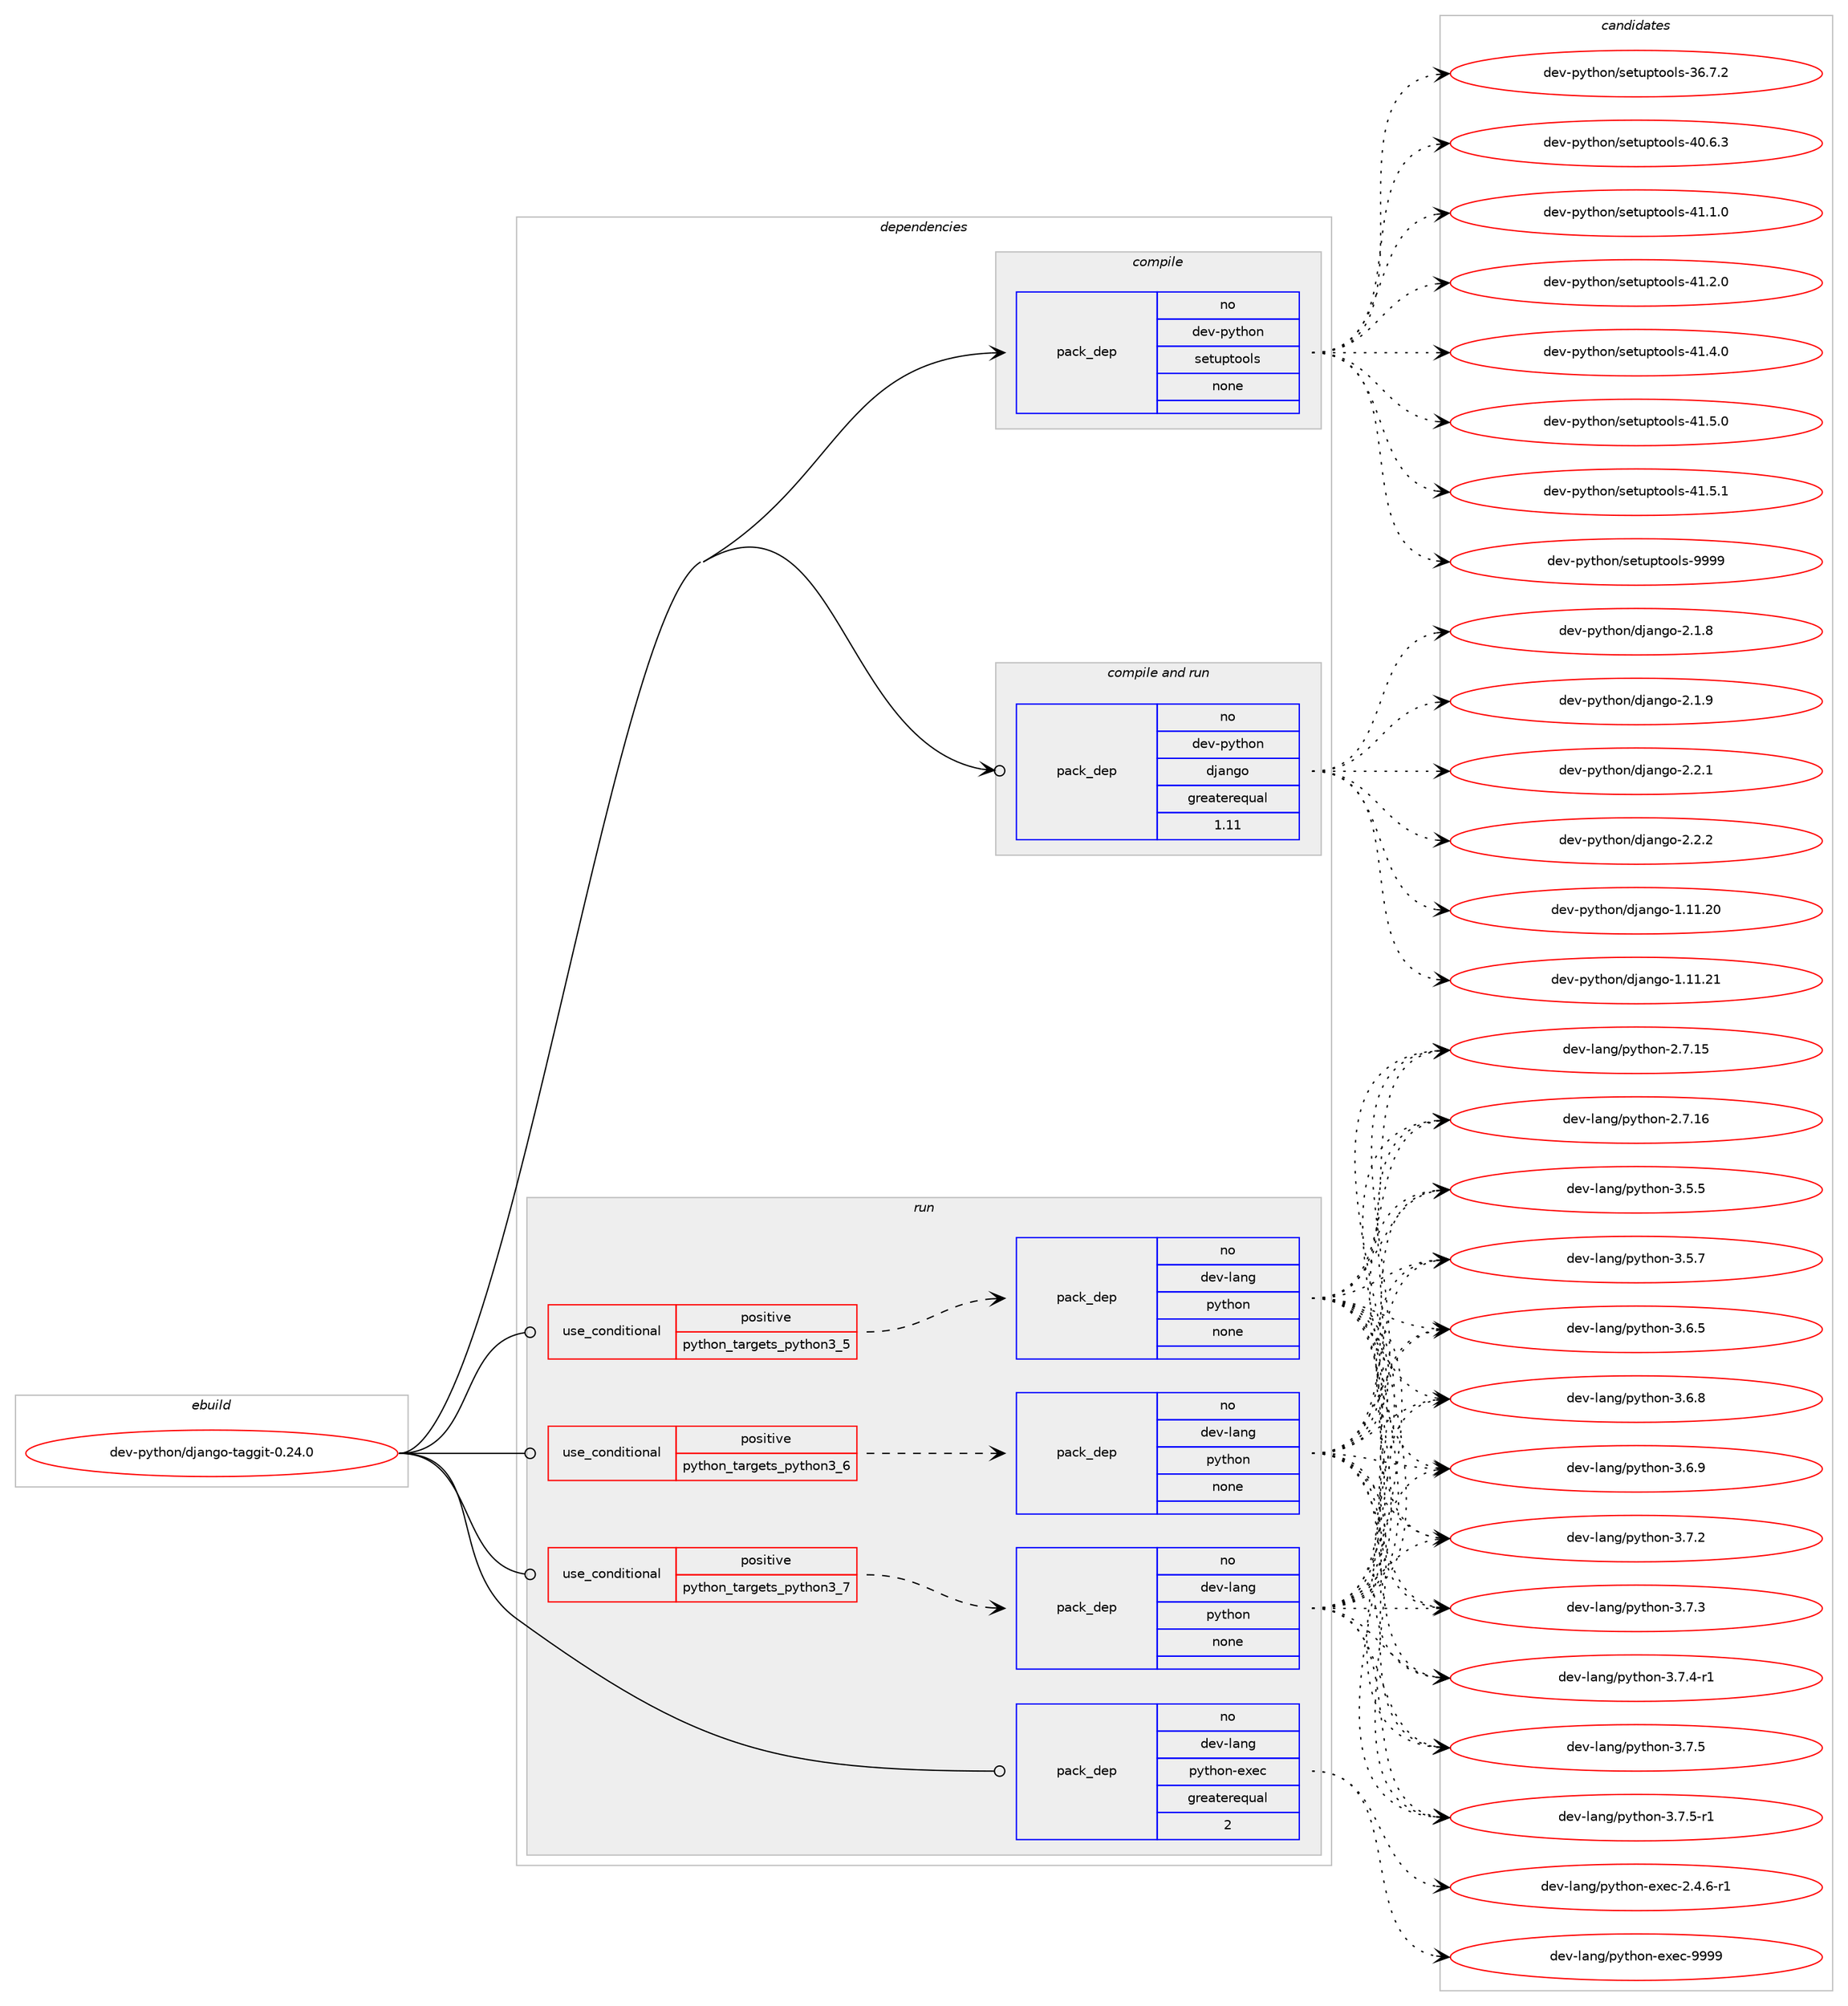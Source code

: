 digraph prolog {

# *************
# Graph options
# *************

newrank=true;
concentrate=true;
compound=true;
graph [rankdir=LR,fontname=Helvetica,fontsize=10,ranksep=1.5];#, ranksep=2.5, nodesep=0.2];
edge  [arrowhead=vee];
node  [fontname=Helvetica,fontsize=10];

# **********
# The ebuild
# **********

subgraph cluster_leftcol {
color=gray;
rank=same;
label=<<i>ebuild</i>>;
id [label="dev-python/django-taggit-0.24.0", color=red, width=4, href="../dev-python/django-taggit-0.24.0.svg"];
}

# ****************
# The dependencies
# ****************

subgraph cluster_midcol {
color=gray;
label=<<i>dependencies</i>>;
subgraph cluster_compile {
fillcolor="#eeeeee";
style=filled;
label=<<i>compile</i>>;
subgraph pack451781 {
dependency602197 [label=<<TABLE BORDER="0" CELLBORDER="1" CELLSPACING="0" CELLPADDING="4" WIDTH="220"><TR><TD ROWSPAN="6" CELLPADDING="30">pack_dep</TD></TR><TR><TD WIDTH="110">no</TD></TR><TR><TD>dev-python</TD></TR><TR><TD>setuptools</TD></TR><TR><TD>none</TD></TR><TR><TD></TD></TR></TABLE>>, shape=none, color=blue];
}
id:e -> dependency602197:w [weight=20,style="solid",arrowhead="vee"];
}
subgraph cluster_compileandrun {
fillcolor="#eeeeee";
style=filled;
label=<<i>compile and run</i>>;
subgraph pack451782 {
dependency602198 [label=<<TABLE BORDER="0" CELLBORDER="1" CELLSPACING="0" CELLPADDING="4" WIDTH="220"><TR><TD ROWSPAN="6" CELLPADDING="30">pack_dep</TD></TR><TR><TD WIDTH="110">no</TD></TR><TR><TD>dev-python</TD></TR><TR><TD>django</TD></TR><TR><TD>greaterequal</TD></TR><TR><TD>1.11</TD></TR></TABLE>>, shape=none, color=blue];
}
id:e -> dependency602198:w [weight=20,style="solid",arrowhead="odotvee"];
}
subgraph cluster_run {
fillcolor="#eeeeee";
style=filled;
label=<<i>run</i>>;
subgraph cond138622 {
dependency602199 [label=<<TABLE BORDER="0" CELLBORDER="1" CELLSPACING="0" CELLPADDING="4"><TR><TD ROWSPAN="3" CELLPADDING="10">use_conditional</TD></TR><TR><TD>positive</TD></TR><TR><TD>python_targets_python3_5</TD></TR></TABLE>>, shape=none, color=red];
subgraph pack451783 {
dependency602200 [label=<<TABLE BORDER="0" CELLBORDER="1" CELLSPACING="0" CELLPADDING="4" WIDTH="220"><TR><TD ROWSPAN="6" CELLPADDING="30">pack_dep</TD></TR><TR><TD WIDTH="110">no</TD></TR><TR><TD>dev-lang</TD></TR><TR><TD>python</TD></TR><TR><TD>none</TD></TR><TR><TD></TD></TR></TABLE>>, shape=none, color=blue];
}
dependency602199:e -> dependency602200:w [weight=20,style="dashed",arrowhead="vee"];
}
id:e -> dependency602199:w [weight=20,style="solid",arrowhead="odot"];
subgraph cond138623 {
dependency602201 [label=<<TABLE BORDER="0" CELLBORDER="1" CELLSPACING="0" CELLPADDING="4"><TR><TD ROWSPAN="3" CELLPADDING="10">use_conditional</TD></TR><TR><TD>positive</TD></TR><TR><TD>python_targets_python3_6</TD></TR></TABLE>>, shape=none, color=red];
subgraph pack451784 {
dependency602202 [label=<<TABLE BORDER="0" CELLBORDER="1" CELLSPACING="0" CELLPADDING="4" WIDTH="220"><TR><TD ROWSPAN="6" CELLPADDING="30">pack_dep</TD></TR><TR><TD WIDTH="110">no</TD></TR><TR><TD>dev-lang</TD></TR><TR><TD>python</TD></TR><TR><TD>none</TD></TR><TR><TD></TD></TR></TABLE>>, shape=none, color=blue];
}
dependency602201:e -> dependency602202:w [weight=20,style="dashed",arrowhead="vee"];
}
id:e -> dependency602201:w [weight=20,style="solid",arrowhead="odot"];
subgraph cond138624 {
dependency602203 [label=<<TABLE BORDER="0" CELLBORDER="1" CELLSPACING="0" CELLPADDING="4"><TR><TD ROWSPAN="3" CELLPADDING="10">use_conditional</TD></TR><TR><TD>positive</TD></TR><TR><TD>python_targets_python3_7</TD></TR></TABLE>>, shape=none, color=red];
subgraph pack451785 {
dependency602204 [label=<<TABLE BORDER="0" CELLBORDER="1" CELLSPACING="0" CELLPADDING="4" WIDTH="220"><TR><TD ROWSPAN="6" CELLPADDING="30">pack_dep</TD></TR><TR><TD WIDTH="110">no</TD></TR><TR><TD>dev-lang</TD></TR><TR><TD>python</TD></TR><TR><TD>none</TD></TR><TR><TD></TD></TR></TABLE>>, shape=none, color=blue];
}
dependency602203:e -> dependency602204:w [weight=20,style="dashed",arrowhead="vee"];
}
id:e -> dependency602203:w [weight=20,style="solid",arrowhead="odot"];
subgraph pack451786 {
dependency602205 [label=<<TABLE BORDER="0" CELLBORDER="1" CELLSPACING="0" CELLPADDING="4" WIDTH="220"><TR><TD ROWSPAN="6" CELLPADDING="30">pack_dep</TD></TR><TR><TD WIDTH="110">no</TD></TR><TR><TD>dev-lang</TD></TR><TR><TD>python-exec</TD></TR><TR><TD>greaterequal</TD></TR><TR><TD>2</TD></TR></TABLE>>, shape=none, color=blue];
}
id:e -> dependency602205:w [weight=20,style="solid",arrowhead="odot"];
}
}

# **************
# The candidates
# **************

subgraph cluster_choices {
rank=same;
color=gray;
label=<<i>candidates</i>>;

subgraph choice451781 {
color=black;
nodesep=1;
choice100101118451121211161041111104711510111611711211611111110811545515446554650 [label="dev-python/setuptools-36.7.2", color=red, width=4,href="../dev-python/setuptools-36.7.2.svg"];
choice100101118451121211161041111104711510111611711211611111110811545524846544651 [label="dev-python/setuptools-40.6.3", color=red, width=4,href="../dev-python/setuptools-40.6.3.svg"];
choice100101118451121211161041111104711510111611711211611111110811545524946494648 [label="dev-python/setuptools-41.1.0", color=red, width=4,href="../dev-python/setuptools-41.1.0.svg"];
choice100101118451121211161041111104711510111611711211611111110811545524946504648 [label="dev-python/setuptools-41.2.0", color=red, width=4,href="../dev-python/setuptools-41.2.0.svg"];
choice100101118451121211161041111104711510111611711211611111110811545524946524648 [label="dev-python/setuptools-41.4.0", color=red, width=4,href="../dev-python/setuptools-41.4.0.svg"];
choice100101118451121211161041111104711510111611711211611111110811545524946534648 [label="dev-python/setuptools-41.5.0", color=red, width=4,href="../dev-python/setuptools-41.5.0.svg"];
choice100101118451121211161041111104711510111611711211611111110811545524946534649 [label="dev-python/setuptools-41.5.1", color=red, width=4,href="../dev-python/setuptools-41.5.1.svg"];
choice10010111845112121116104111110471151011161171121161111111081154557575757 [label="dev-python/setuptools-9999", color=red, width=4,href="../dev-python/setuptools-9999.svg"];
dependency602197:e -> choice100101118451121211161041111104711510111611711211611111110811545515446554650:w [style=dotted,weight="100"];
dependency602197:e -> choice100101118451121211161041111104711510111611711211611111110811545524846544651:w [style=dotted,weight="100"];
dependency602197:e -> choice100101118451121211161041111104711510111611711211611111110811545524946494648:w [style=dotted,weight="100"];
dependency602197:e -> choice100101118451121211161041111104711510111611711211611111110811545524946504648:w [style=dotted,weight="100"];
dependency602197:e -> choice100101118451121211161041111104711510111611711211611111110811545524946524648:w [style=dotted,weight="100"];
dependency602197:e -> choice100101118451121211161041111104711510111611711211611111110811545524946534648:w [style=dotted,weight="100"];
dependency602197:e -> choice100101118451121211161041111104711510111611711211611111110811545524946534649:w [style=dotted,weight="100"];
dependency602197:e -> choice10010111845112121116104111110471151011161171121161111111081154557575757:w [style=dotted,weight="100"];
}
subgraph choice451782 {
color=black;
nodesep=1;
choice1001011184511212111610411111047100106971101031114549464949465048 [label="dev-python/django-1.11.20", color=red, width=4,href="../dev-python/django-1.11.20.svg"];
choice1001011184511212111610411111047100106971101031114549464949465049 [label="dev-python/django-1.11.21", color=red, width=4,href="../dev-python/django-1.11.21.svg"];
choice100101118451121211161041111104710010697110103111455046494656 [label="dev-python/django-2.1.8", color=red, width=4,href="../dev-python/django-2.1.8.svg"];
choice100101118451121211161041111104710010697110103111455046494657 [label="dev-python/django-2.1.9", color=red, width=4,href="../dev-python/django-2.1.9.svg"];
choice100101118451121211161041111104710010697110103111455046504649 [label="dev-python/django-2.2.1", color=red, width=4,href="../dev-python/django-2.2.1.svg"];
choice100101118451121211161041111104710010697110103111455046504650 [label="dev-python/django-2.2.2", color=red, width=4,href="../dev-python/django-2.2.2.svg"];
dependency602198:e -> choice1001011184511212111610411111047100106971101031114549464949465048:w [style=dotted,weight="100"];
dependency602198:e -> choice1001011184511212111610411111047100106971101031114549464949465049:w [style=dotted,weight="100"];
dependency602198:e -> choice100101118451121211161041111104710010697110103111455046494656:w [style=dotted,weight="100"];
dependency602198:e -> choice100101118451121211161041111104710010697110103111455046494657:w [style=dotted,weight="100"];
dependency602198:e -> choice100101118451121211161041111104710010697110103111455046504649:w [style=dotted,weight="100"];
dependency602198:e -> choice100101118451121211161041111104710010697110103111455046504650:w [style=dotted,weight="100"];
}
subgraph choice451783 {
color=black;
nodesep=1;
choice10010111845108971101034711212111610411111045504655464953 [label="dev-lang/python-2.7.15", color=red, width=4,href="../dev-lang/python-2.7.15.svg"];
choice10010111845108971101034711212111610411111045504655464954 [label="dev-lang/python-2.7.16", color=red, width=4,href="../dev-lang/python-2.7.16.svg"];
choice100101118451089711010347112121116104111110455146534653 [label="dev-lang/python-3.5.5", color=red, width=4,href="../dev-lang/python-3.5.5.svg"];
choice100101118451089711010347112121116104111110455146534655 [label="dev-lang/python-3.5.7", color=red, width=4,href="../dev-lang/python-3.5.7.svg"];
choice100101118451089711010347112121116104111110455146544653 [label="dev-lang/python-3.6.5", color=red, width=4,href="../dev-lang/python-3.6.5.svg"];
choice100101118451089711010347112121116104111110455146544656 [label="dev-lang/python-3.6.8", color=red, width=4,href="../dev-lang/python-3.6.8.svg"];
choice100101118451089711010347112121116104111110455146544657 [label="dev-lang/python-3.6.9", color=red, width=4,href="../dev-lang/python-3.6.9.svg"];
choice100101118451089711010347112121116104111110455146554650 [label="dev-lang/python-3.7.2", color=red, width=4,href="../dev-lang/python-3.7.2.svg"];
choice100101118451089711010347112121116104111110455146554651 [label="dev-lang/python-3.7.3", color=red, width=4,href="../dev-lang/python-3.7.3.svg"];
choice1001011184510897110103471121211161041111104551465546524511449 [label="dev-lang/python-3.7.4-r1", color=red, width=4,href="../dev-lang/python-3.7.4-r1.svg"];
choice100101118451089711010347112121116104111110455146554653 [label="dev-lang/python-3.7.5", color=red, width=4,href="../dev-lang/python-3.7.5.svg"];
choice1001011184510897110103471121211161041111104551465546534511449 [label="dev-lang/python-3.7.5-r1", color=red, width=4,href="../dev-lang/python-3.7.5-r1.svg"];
dependency602200:e -> choice10010111845108971101034711212111610411111045504655464953:w [style=dotted,weight="100"];
dependency602200:e -> choice10010111845108971101034711212111610411111045504655464954:w [style=dotted,weight="100"];
dependency602200:e -> choice100101118451089711010347112121116104111110455146534653:w [style=dotted,weight="100"];
dependency602200:e -> choice100101118451089711010347112121116104111110455146534655:w [style=dotted,weight="100"];
dependency602200:e -> choice100101118451089711010347112121116104111110455146544653:w [style=dotted,weight="100"];
dependency602200:e -> choice100101118451089711010347112121116104111110455146544656:w [style=dotted,weight="100"];
dependency602200:e -> choice100101118451089711010347112121116104111110455146544657:w [style=dotted,weight="100"];
dependency602200:e -> choice100101118451089711010347112121116104111110455146554650:w [style=dotted,weight="100"];
dependency602200:e -> choice100101118451089711010347112121116104111110455146554651:w [style=dotted,weight="100"];
dependency602200:e -> choice1001011184510897110103471121211161041111104551465546524511449:w [style=dotted,weight="100"];
dependency602200:e -> choice100101118451089711010347112121116104111110455146554653:w [style=dotted,weight="100"];
dependency602200:e -> choice1001011184510897110103471121211161041111104551465546534511449:w [style=dotted,weight="100"];
}
subgraph choice451784 {
color=black;
nodesep=1;
choice10010111845108971101034711212111610411111045504655464953 [label="dev-lang/python-2.7.15", color=red, width=4,href="../dev-lang/python-2.7.15.svg"];
choice10010111845108971101034711212111610411111045504655464954 [label="dev-lang/python-2.7.16", color=red, width=4,href="../dev-lang/python-2.7.16.svg"];
choice100101118451089711010347112121116104111110455146534653 [label="dev-lang/python-3.5.5", color=red, width=4,href="../dev-lang/python-3.5.5.svg"];
choice100101118451089711010347112121116104111110455146534655 [label="dev-lang/python-3.5.7", color=red, width=4,href="../dev-lang/python-3.5.7.svg"];
choice100101118451089711010347112121116104111110455146544653 [label="dev-lang/python-3.6.5", color=red, width=4,href="../dev-lang/python-3.6.5.svg"];
choice100101118451089711010347112121116104111110455146544656 [label="dev-lang/python-3.6.8", color=red, width=4,href="../dev-lang/python-3.6.8.svg"];
choice100101118451089711010347112121116104111110455146544657 [label="dev-lang/python-3.6.9", color=red, width=4,href="../dev-lang/python-3.6.9.svg"];
choice100101118451089711010347112121116104111110455146554650 [label="dev-lang/python-3.7.2", color=red, width=4,href="../dev-lang/python-3.7.2.svg"];
choice100101118451089711010347112121116104111110455146554651 [label="dev-lang/python-3.7.3", color=red, width=4,href="../dev-lang/python-3.7.3.svg"];
choice1001011184510897110103471121211161041111104551465546524511449 [label="dev-lang/python-3.7.4-r1", color=red, width=4,href="../dev-lang/python-3.7.4-r1.svg"];
choice100101118451089711010347112121116104111110455146554653 [label="dev-lang/python-3.7.5", color=red, width=4,href="../dev-lang/python-3.7.5.svg"];
choice1001011184510897110103471121211161041111104551465546534511449 [label="dev-lang/python-3.7.5-r1", color=red, width=4,href="../dev-lang/python-3.7.5-r1.svg"];
dependency602202:e -> choice10010111845108971101034711212111610411111045504655464953:w [style=dotted,weight="100"];
dependency602202:e -> choice10010111845108971101034711212111610411111045504655464954:w [style=dotted,weight="100"];
dependency602202:e -> choice100101118451089711010347112121116104111110455146534653:w [style=dotted,weight="100"];
dependency602202:e -> choice100101118451089711010347112121116104111110455146534655:w [style=dotted,weight="100"];
dependency602202:e -> choice100101118451089711010347112121116104111110455146544653:w [style=dotted,weight="100"];
dependency602202:e -> choice100101118451089711010347112121116104111110455146544656:w [style=dotted,weight="100"];
dependency602202:e -> choice100101118451089711010347112121116104111110455146544657:w [style=dotted,weight="100"];
dependency602202:e -> choice100101118451089711010347112121116104111110455146554650:w [style=dotted,weight="100"];
dependency602202:e -> choice100101118451089711010347112121116104111110455146554651:w [style=dotted,weight="100"];
dependency602202:e -> choice1001011184510897110103471121211161041111104551465546524511449:w [style=dotted,weight="100"];
dependency602202:e -> choice100101118451089711010347112121116104111110455146554653:w [style=dotted,weight="100"];
dependency602202:e -> choice1001011184510897110103471121211161041111104551465546534511449:w [style=dotted,weight="100"];
}
subgraph choice451785 {
color=black;
nodesep=1;
choice10010111845108971101034711212111610411111045504655464953 [label="dev-lang/python-2.7.15", color=red, width=4,href="../dev-lang/python-2.7.15.svg"];
choice10010111845108971101034711212111610411111045504655464954 [label="dev-lang/python-2.7.16", color=red, width=4,href="../dev-lang/python-2.7.16.svg"];
choice100101118451089711010347112121116104111110455146534653 [label="dev-lang/python-3.5.5", color=red, width=4,href="../dev-lang/python-3.5.5.svg"];
choice100101118451089711010347112121116104111110455146534655 [label="dev-lang/python-3.5.7", color=red, width=4,href="../dev-lang/python-3.5.7.svg"];
choice100101118451089711010347112121116104111110455146544653 [label="dev-lang/python-3.6.5", color=red, width=4,href="../dev-lang/python-3.6.5.svg"];
choice100101118451089711010347112121116104111110455146544656 [label="dev-lang/python-3.6.8", color=red, width=4,href="../dev-lang/python-3.6.8.svg"];
choice100101118451089711010347112121116104111110455146544657 [label="dev-lang/python-3.6.9", color=red, width=4,href="../dev-lang/python-3.6.9.svg"];
choice100101118451089711010347112121116104111110455146554650 [label="dev-lang/python-3.7.2", color=red, width=4,href="../dev-lang/python-3.7.2.svg"];
choice100101118451089711010347112121116104111110455146554651 [label="dev-lang/python-3.7.3", color=red, width=4,href="../dev-lang/python-3.7.3.svg"];
choice1001011184510897110103471121211161041111104551465546524511449 [label="dev-lang/python-3.7.4-r1", color=red, width=4,href="../dev-lang/python-3.7.4-r1.svg"];
choice100101118451089711010347112121116104111110455146554653 [label="dev-lang/python-3.7.5", color=red, width=4,href="../dev-lang/python-3.7.5.svg"];
choice1001011184510897110103471121211161041111104551465546534511449 [label="dev-lang/python-3.7.5-r1", color=red, width=4,href="../dev-lang/python-3.7.5-r1.svg"];
dependency602204:e -> choice10010111845108971101034711212111610411111045504655464953:w [style=dotted,weight="100"];
dependency602204:e -> choice10010111845108971101034711212111610411111045504655464954:w [style=dotted,weight="100"];
dependency602204:e -> choice100101118451089711010347112121116104111110455146534653:w [style=dotted,weight="100"];
dependency602204:e -> choice100101118451089711010347112121116104111110455146534655:w [style=dotted,weight="100"];
dependency602204:e -> choice100101118451089711010347112121116104111110455146544653:w [style=dotted,weight="100"];
dependency602204:e -> choice100101118451089711010347112121116104111110455146544656:w [style=dotted,weight="100"];
dependency602204:e -> choice100101118451089711010347112121116104111110455146544657:w [style=dotted,weight="100"];
dependency602204:e -> choice100101118451089711010347112121116104111110455146554650:w [style=dotted,weight="100"];
dependency602204:e -> choice100101118451089711010347112121116104111110455146554651:w [style=dotted,weight="100"];
dependency602204:e -> choice1001011184510897110103471121211161041111104551465546524511449:w [style=dotted,weight="100"];
dependency602204:e -> choice100101118451089711010347112121116104111110455146554653:w [style=dotted,weight="100"];
dependency602204:e -> choice1001011184510897110103471121211161041111104551465546534511449:w [style=dotted,weight="100"];
}
subgraph choice451786 {
color=black;
nodesep=1;
choice10010111845108971101034711212111610411111045101120101994550465246544511449 [label="dev-lang/python-exec-2.4.6-r1", color=red, width=4,href="../dev-lang/python-exec-2.4.6-r1.svg"];
choice10010111845108971101034711212111610411111045101120101994557575757 [label="dev-lang/python-exec-9999", color=red, width=4,href="../dev-lang/python-exec-9999.svg"];
dependency602205:e -> choice10010111845108971101034711212111610411111045101120101994550465246544511449:w [style=dotted,weight="100"];
dependency602205:e -> choice10010111845108971101034711212111610411111045101120101994557575757:w [style=dotted,weight="100"];
}
}

}
